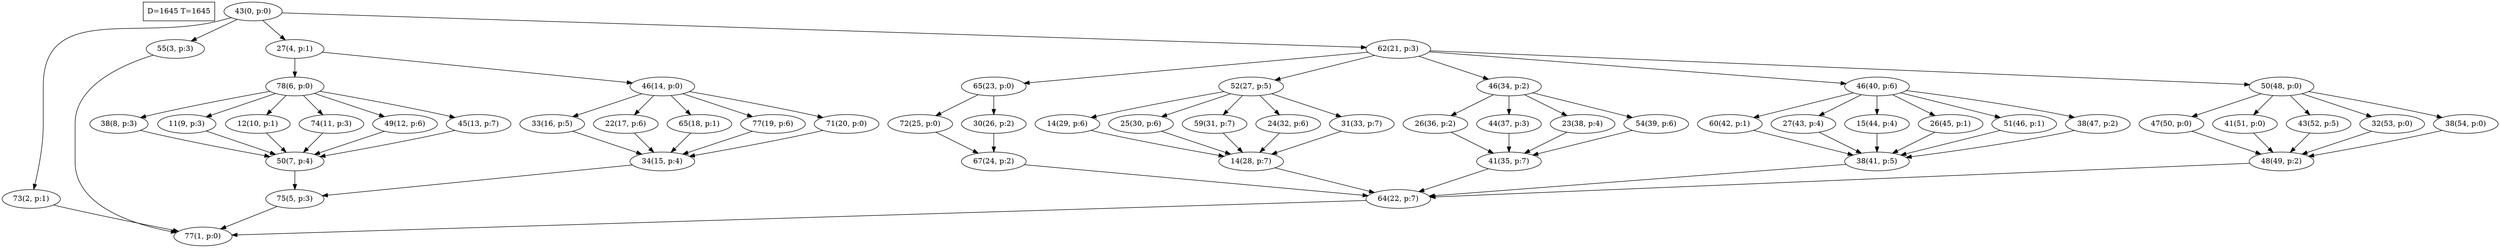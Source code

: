 digraph Task {
i [shape=box, label="D=1645 T=1645"]; 
0 [label="43(0, p:0)"];
1 [label="77(1, p:0)"];
2 [label="73(2, p:1)"];
3 [label="55(3, p:3)"];
4 [label="27(4, p:1)"];
5 [label="75(5, p:3)"];
6 [label="78(6, p:0)"];
7 [label="50(7, p:4)"];
8 [label="38(8, p:3)"];
9 [label="11(9, p:3)"];
10 [label="12(10, p:1)"];
11 [label="74(11, p:3)"];
12 [label="49(12, p:6)"];
13 [label="45(13, p:7)"];
14 [label="46(14, p:0)"];
15 [label="34(15, p:4)"];
16 [label="33(16, p:5)"];
17 [label="22(17, p:6)"];
18 [label="65(18, p:1)"];
19 [label="77(19, p:6)"];
20 [label="71(20, p:0)"];
21 [label="62(21, p:3)"];
22 [label="64(22, p:7)"];
23 [label="65(23, p:0)"];
24 [label="67(24, p:2)"];
25 [label="72(25, p:0)"];
26 [label="30(26, p:2)"];
27 [label="52(27, p:5)"];
28 [label="14(28, p:7)"];
29 [label="14(29, p:6)"];
30 [label="25(30, p:6)"];
31 [label="59(31, p:7)"];
32 [label="24(32, p:6)"];
33 [label="31(33, p:7)"];
34 [label="46(34, p:2)"];
35 [label="41(35, p:7)"];
36 [label="26(36, p:2)"];
37 [label="44(37, p:3)"];
38 [label="23(38, p:4)"];
39 [label="54(39, p:6)"];
40 [label="46(40, p:6)"];
41 [label="38(41, p:5)"];
42 [label="60(42, p:1)"];
43 [label="27(43, p:4)"];
44 [label="15(44, p:4)"];
45 [label="26(45, p:1)"];
46 [label="51(46, p:1)"];
47 [label="38(47, p:2)"];
48 [label="50(48, p:0)"];
49 [label="48(49, p:2)"];
50 [label="47(50, p:0)"];
51 [label="41(51, p:0)"];
52 [label="43(52, p:5)"];
53 [label="32(53, p:0)"];
54 [label="38(54, p:0)"];
0 -> 2;
0 -> 3;
0 -> 4;
0 -> 21;
2 -> 1;
3 -> 1;
4 -> 6;
4 -> 14;
5 -> 1;
6 -> 8;
6 -> 9;
6 -> 10;
6 -> 11;
6 -> 12;
6 -> 13;
7 -> 5;
8 -> 7;
9 -> 7;
10 -> 7;
11 -> 7;
12 -> 7;
13 -> 7;
14 -> 16;
14 -> 17;
14 -> 18;
14 -> 19;
14 -> 20;
15 -> 5;
16 -> 15;
17 -> 15;
18 -> 15;
19 -> 15;
20 -> 15;
21 -> 23;
21 -> 27;
21 -> 34;
21 -> 40;
21 -> 48;
22 -> 1;
23 -> 25;
23 -> 26;
24 -> 22;
25 -> 24;
26 -> 24;
27 -> 29;
27 -> 30;
27 -> 31;
27 -> 32;
27 -> 33;
28 -> 22;
29 -> 28;
30 -> 28;
31 -> 28;
32 -> 28;
33 -> 28;
34 -> 36;
34 -> 37;
34 -> 38;
34 -> 39;
35 -> 22;
36 -> 35;
37 -> 35;
38 -> 35;
39 -> 35;
40 -> 42;
40 -> 43;
40 -> 44;
40 -> 45;
40 -> 46;
40 -> 47;
41 -> 22;
42 -> 41;
43 -> 41;
44 -> 41;
45 -> 41;
46 -> 41;
47 -> 41;
48 -> 50;
48 -> 51;
48 -> 52;
48 -> 53;
48 -> 54;
49 -> 22;
50 -> 49;
51 -> 49;
52 -> 49;
53 -> 49;
54 -> 49;
}